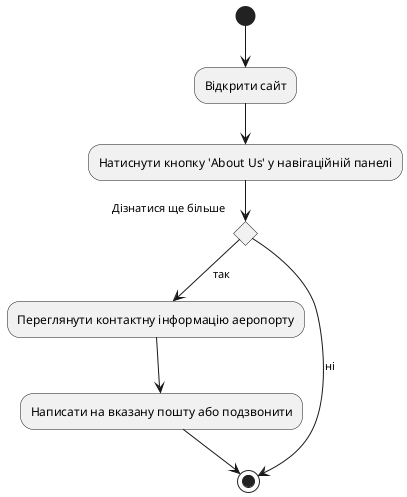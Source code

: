 @startuml NU3
(*) --> "Відкрити сайт"
--> "Натиснути кнопку 'About Us' у навігаційній панелі"
if "Дізнатися ще більше" then
    -->[так]"Переглянути контактну інформацію аеропорту"
    --> "Написати на вказану пошту або подзвонити"
    --> (*)
else
    -->[ні] (*)
endif
@enduml